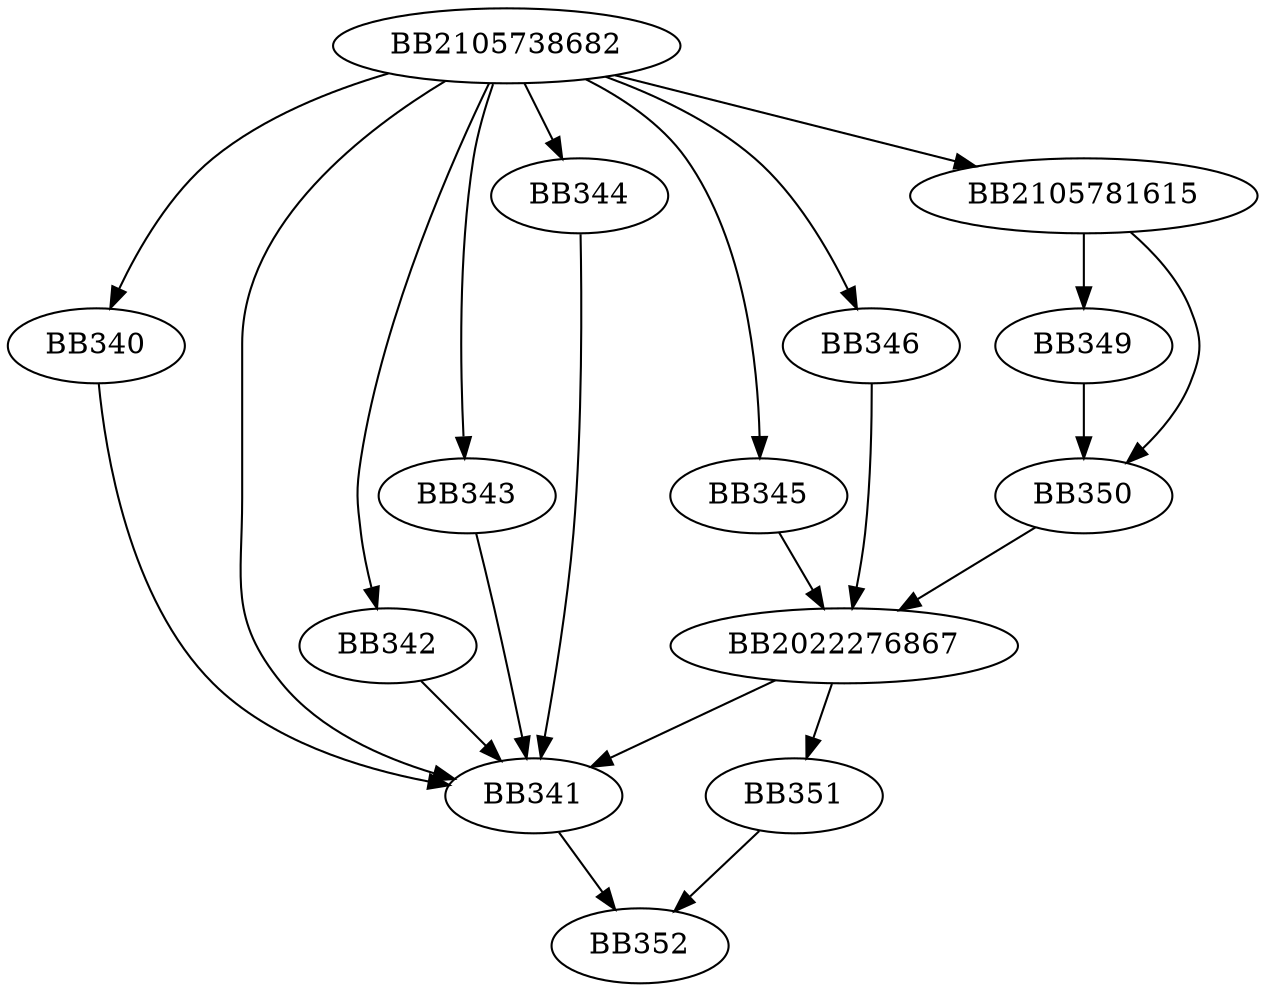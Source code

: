 digraph G{
	BB2105738682->BB340;
	BB2105738682->BB341;
	BB2105738682->BB342;
	BB2105738682->BB343;
	BB2105738682->BB344;
	BB2105738682->BB345;
	BB2105738682->BB346;
	BB2105738682->BB2105781615;
	BB342->BB341;
	BB343->BB341;
	BB344->BB341;
	BB345->BB2022276867;
	BB346->BB2022276867;
	BB2105781615->BB349;
	BB2105781615->BB350;
	BB349->BB350;
	BB350->BB2022276867;
	BB340->BB341;
	BB2022276867->BB341;
	BB2022276867->BB351;
	BB351->BB352;
	BB341->BB352;
}

